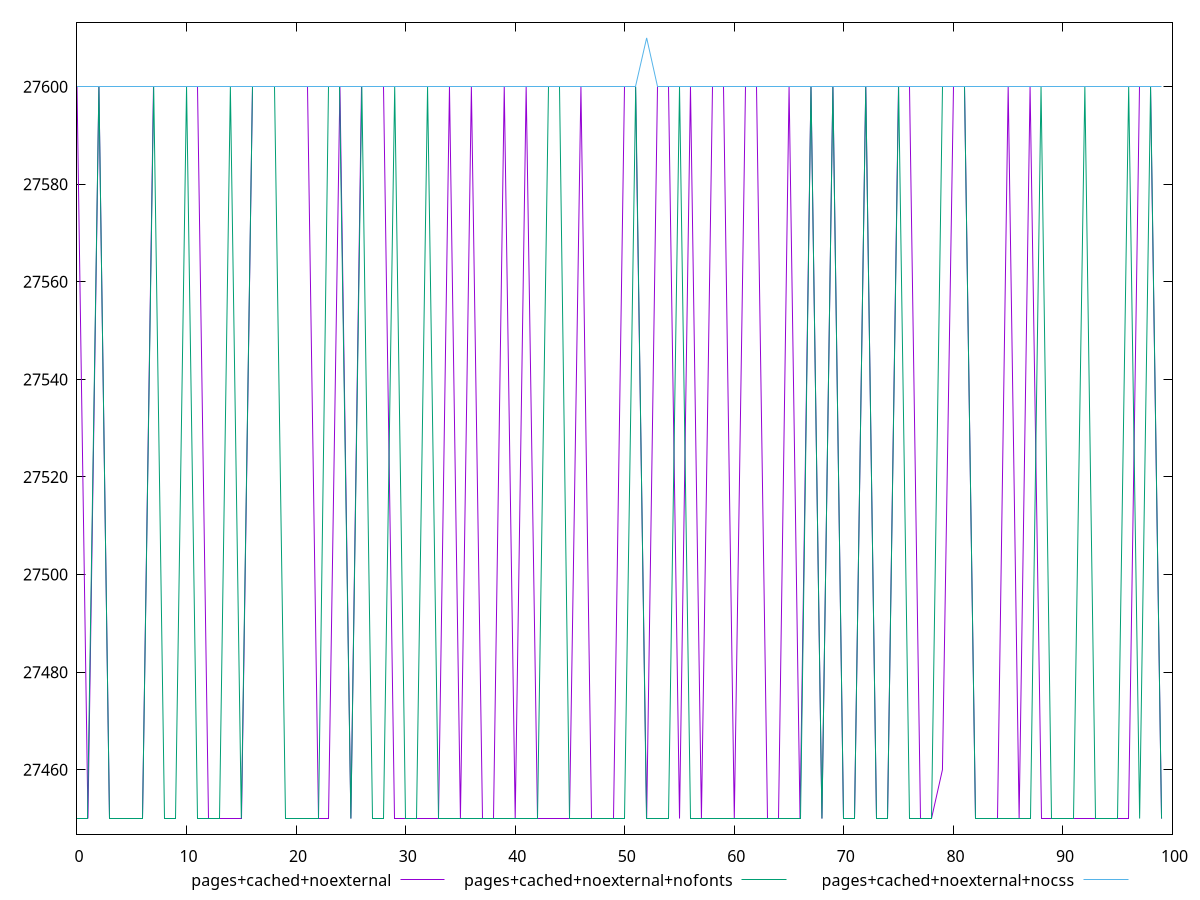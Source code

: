 $_pagesCachedNoexternal <<EOF
27600
27450
27600
27450
27450
27450
27450
27600
27600
27600
27600
27600
27450
27450
27450
27450
27600
27600
27600
27600
27600
27600
27450
27450
27600
27450
27600
27600
27600
27450
27450
27450
27450
27450
27600
27450
27600
27450
27450
27600
27450
27600
27450
27450
27450
27450
27600
27450
27450
27450
27600
27600
27450
27600
27600
27450
27600
27450
27600
27600
27450
27600
27600
27450
27450
27600
27450
27600
27450
27600
27450
27450
27600
27450
27450
27600
27600
27450
27450
27460
27600
27600
27450
27450
27450
27600
27450
27600
27450
27450
27450
27450
27450
27450
27450
27450
27450
27600
27600
27450
EOF
$_pagesCachedNoexternalNofonts <<EOF
27450
27450
27600
27450
27450
27450
27450
27600
27450
27450
27600
27450
27450
27450
27600
27450
27600
27600
27600
27450
27450
27450
27450
27600
27600
27450
27600
27450
27450
27600
27450
27450
27600
27450
27450
27450
27450
27450
27450
27450
27450
27450
27450
27600
27600
27450
27450
27450
27450
27450
27450
27600
27450
27450
27450
27600
27450
27450
27450
27450
27450
27450
27450
27450
27450
27450
27450
27600
27450
27600
27450
27450
27600
27450
27450
27600
27450
27450
27450
27600
27600
27600
27450
27450
27450
27450
27450
27450
27600
27450
27450
27450
27600
27450
27450
27450
27600
27450
27600
27450
EOF
$_pagesCachedNoexternalNocss <<EOF
27600
27600
27600
27600
27600
27600
27600
27600
27600
27600
27600
27600
27600
27600
27600
27600
27600
27600
27600
27600
27600
27600
27600
27600
27600
27600
27600
27600
27600
27600
27600
27600
27600
27600
27600
27600
27600
27600
27600
27600
27600
27600
27600
27600
27600
27600
27600
27600
27600
27600
27600
27600
27610
27600
27600
27600
27600
27600
27600
27600
27600
27600
27600
27600
27600
27600
27600
27600
27600
27600
27600
27600
27600
27600
27600
27600
27600
27600
27600
27600
27600
27600
27600
27600
27600
27600
27600
27600
27600
27600
27600
27600
27600
27600
27600
27600
27600
27600
27600
27600
EOF
set key outside below
set terminal pngcairo
set output "report_00006_2020-11-02T20-21-41.718Z/uses-webp-images/uses-webp-images_pages+cached+noexternal_pages+cached+noexternal+nofonts_pages+cached+noexternal+nocss.png"
set yrange [27446.8:27613.2]
plot $_pagesCachedNoexternal title "pages+cached+noexternal" with line ,$_pagesCachedNoexternalNofonts title "pages+cached+noexternal+nofonts" with line ,$_pagesCachedNoexternalNocss title "pages+cached+noexternal+nocss" with line ,